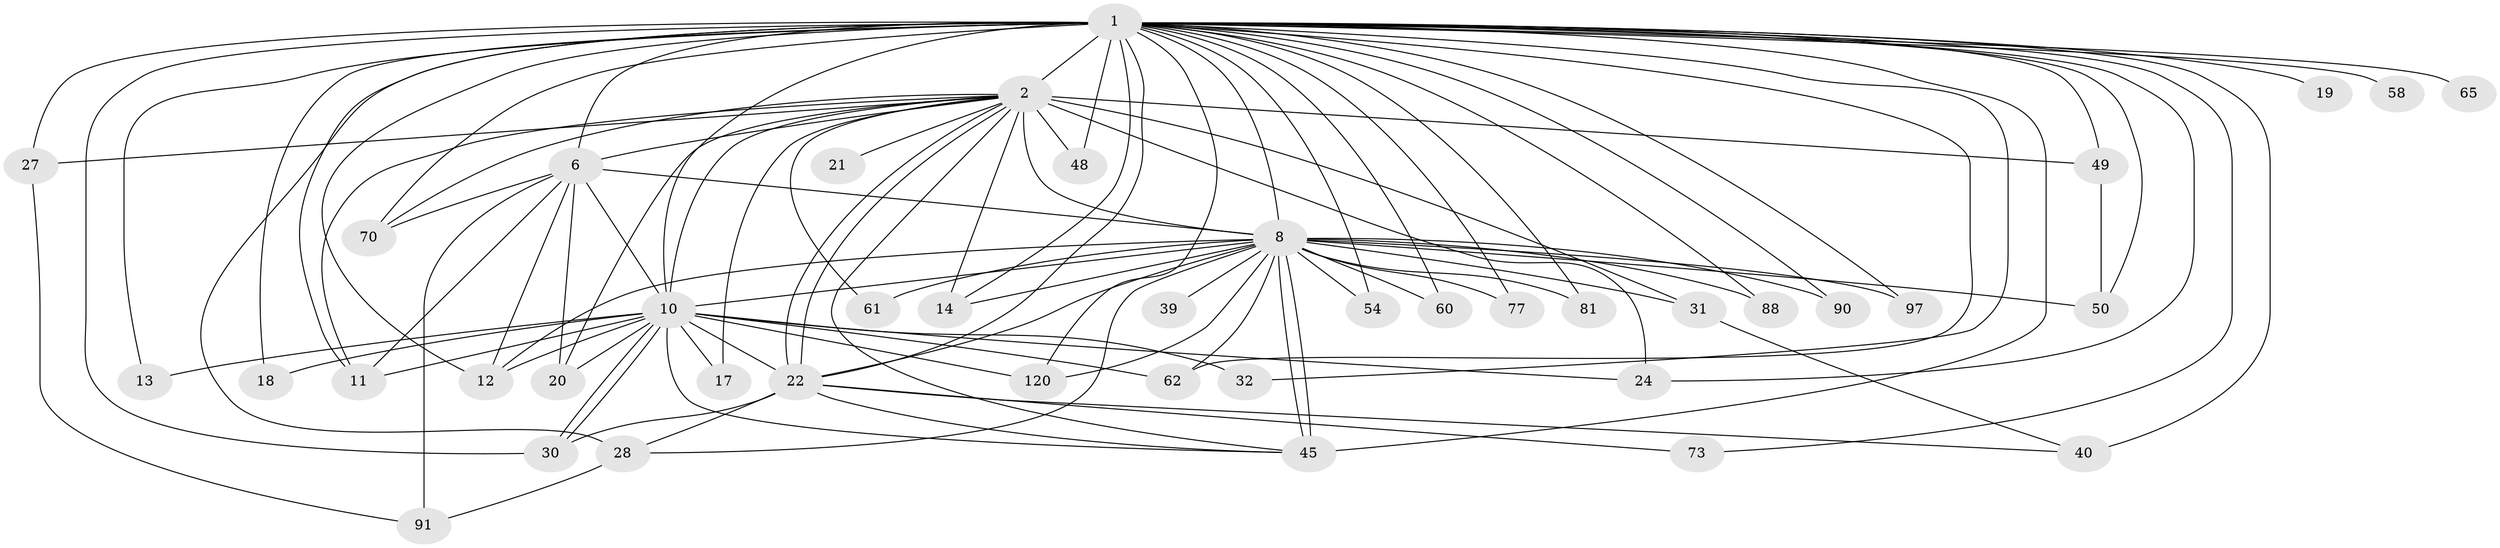 // original degree distribution, {23: 0.013986013986013986, 28: 0.013986013986013986, 26: 0.006993006993006993, 31: 0.006993006993006993, 21: 0.006993006993006993, 22: 0.013986013986013986, 33: 0.006993006993006993, 4: 0.06993006993006994, 5: 0.04895104895104895, 3: 0.22377622377622378, 2: 0.5524475524475524, 10: 0.006993006993006993, 6: 0.013986013986013986, 7: 0.013986013986013986}
// Generated by graph-tools (version 1.1) at 2025/17/03/04/25 18:17:50]
// undirected, 42 vertices, 102 edges
graph export_dot {
graph [start="1"]
  node [color=gray90,style=filled];
  1 [super="+26+4+87+25"];
  2 [super="+34+15+3+140+67+59"];
  6 [super="+107+80+29+86+43+36"];
  8 [super="+69+9"];
  10 [super="+35+16+115+116+130+118+119+72+57+79"];
  11 [super="+131"];
  12;
  13;
  14;
  17;
  18;
  19;
  20;
  21;
  22 [super="+56+74+128+23"];
  24;
  27 [super="+63"];
  28 [super="+92"];
  30 [super="+137+41"];
  31;
  32;
  39;
  40;
  45 [super="+98+89+94+46"];
  48;
  49 [super="+53+99"];
  50 [super="+84"];
  54;
  58;
  60;
  61;
  62;
  65;
  70 [super="+82"];
  73;
  77;
  81;
  88;
  90;
  91;
  97 [super="+112+109"];
  120;
  1 -- 2 [weight=13];
  1 -- 6 [weight=10];
  1 -- 8 [weight=12];
  1 -- 10 [weight=10];
  1 -- 54;
  1 -- 65 [weight=2];
  1 -- 73;
  1 -- 81;
  1 -- 120;
  1 -- 49 [weight=2];
  1 -- 11;
  1 -- 13;
  1 -- 14;
  1 -- 12;
  1 -- 18;
  1 -- 19;
  1 -- 22 [weight=4];
  1 -- 24;
  1 -- 27 [weight=2];
  1 -- 28 [weight=2];
  1 -- 30 [weight=2];
  1 -- 32;
  1 -- 40;
  1 -- 45 [weight=4];
  1 -- 48;
  1 -- 50;
  1 -- 58 [weight=3];
  1 -- 60;
  1 -- 62;
  1 -- 70;
  1 -- 77;
  1 -- 88;
  1 -- 90 [weight=2];
  1 -- 97 [weight=2];
  2 -- 6 [weight=5];
  2 -- 8 [weight=6];
  2 -- 10 [weight=5];
  2 -- 22 [weight=3];
  2 -- 22;
  2 -- 31;
  2 -- 70;
  2 -- 11;
  2 -- 14;
  2 -- 17;
  2 -- 20;
  2 -- 21;
  2 -- 24;
  2 -- 27;
  2 -- 45;
  2 -- 48;
  2 -- 49 [weight=2];
  2 -- 61;
  6 -- 8 [weight=2];
  6 -- 10 [weight=2];
  6 -- 12;
  6 -- 20;
  6 -- 70;
  6 -- 11;
  6 -- 91;
  8 -- 10 [weight=8];
  8 -- 14;
  8 -- 45;
  8 -- 45;
  8 -- 61;
  8 -- 81;
  8 -- 12;
  8 -- 77;
  8 -- 22;
  8 -- 88;
  8 -- 90;
  8 -- 28;
  8 -- 31;
  8 -- 97 [weight=2];
  8 -- 39;
  8 -- 50 [weight=2];
  8 -- 54;
  8 -- 120;
  8 -- 60;
  8 -- 62;
  10 -- 13 [weight=2];
  10 -- 17;
  10 -- 18;
  10 -- 20;
  10 -- 30;
  10 -- 30;
  10 -- 11;
  10 -- 12 [weight=2];
  10 -- 22 [weight=2];
  10 -- 24;
  10 -- 120;
  10 -- 32;
  10 -- 45;
  10 -- 62;
  22 -- 73;
  22 -- 45;
  22 -- 30;
  22 -- 40;
  22 -- 28;
  27 -- 91;
  28 -- 91;
  31 -- 40;
  49 -- 50;
}
